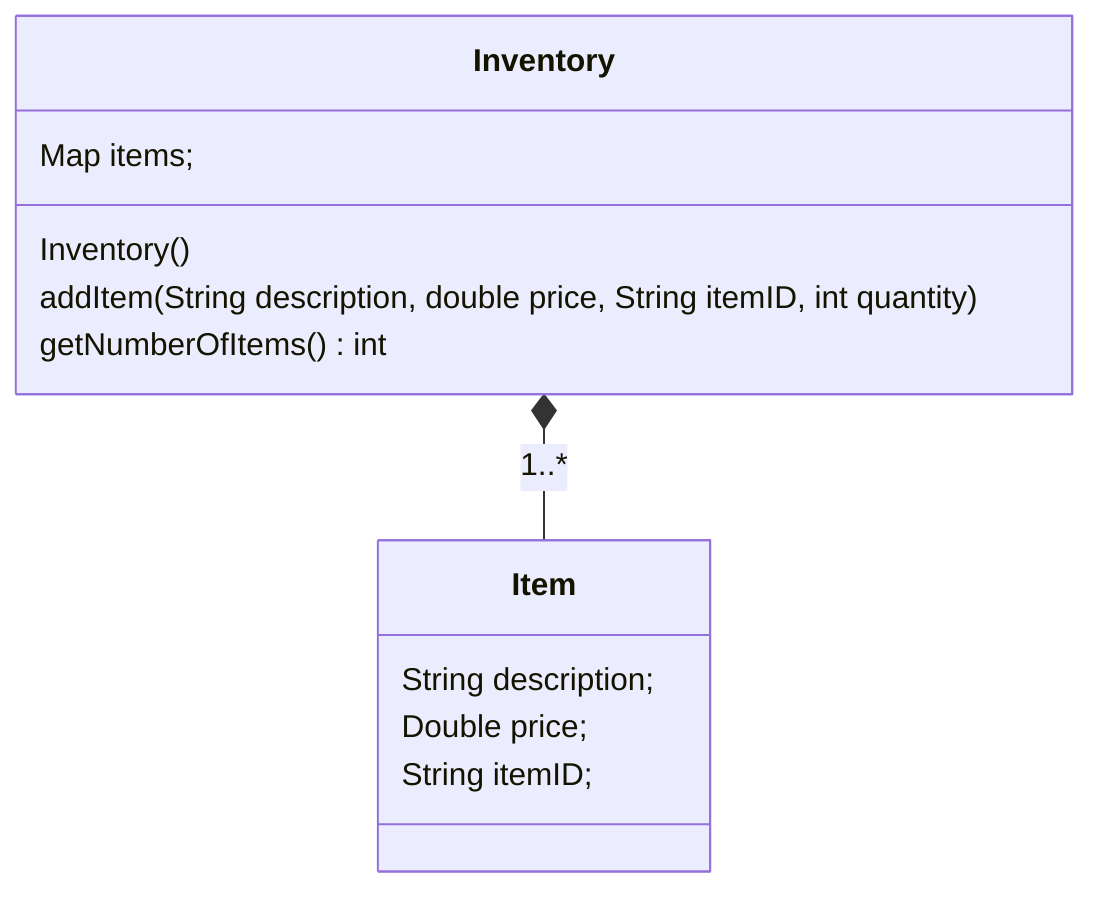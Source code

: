 classDiagram
class Item {
String description;
Double price;
String itemID;
}
class Inventory {
    Map<Item, Integer> items;
    Inventory()
    addItem(String description, double price, String itemID, int quantity)
    getNumberOfItems() int
}
Inventory *-- Item : 1..*